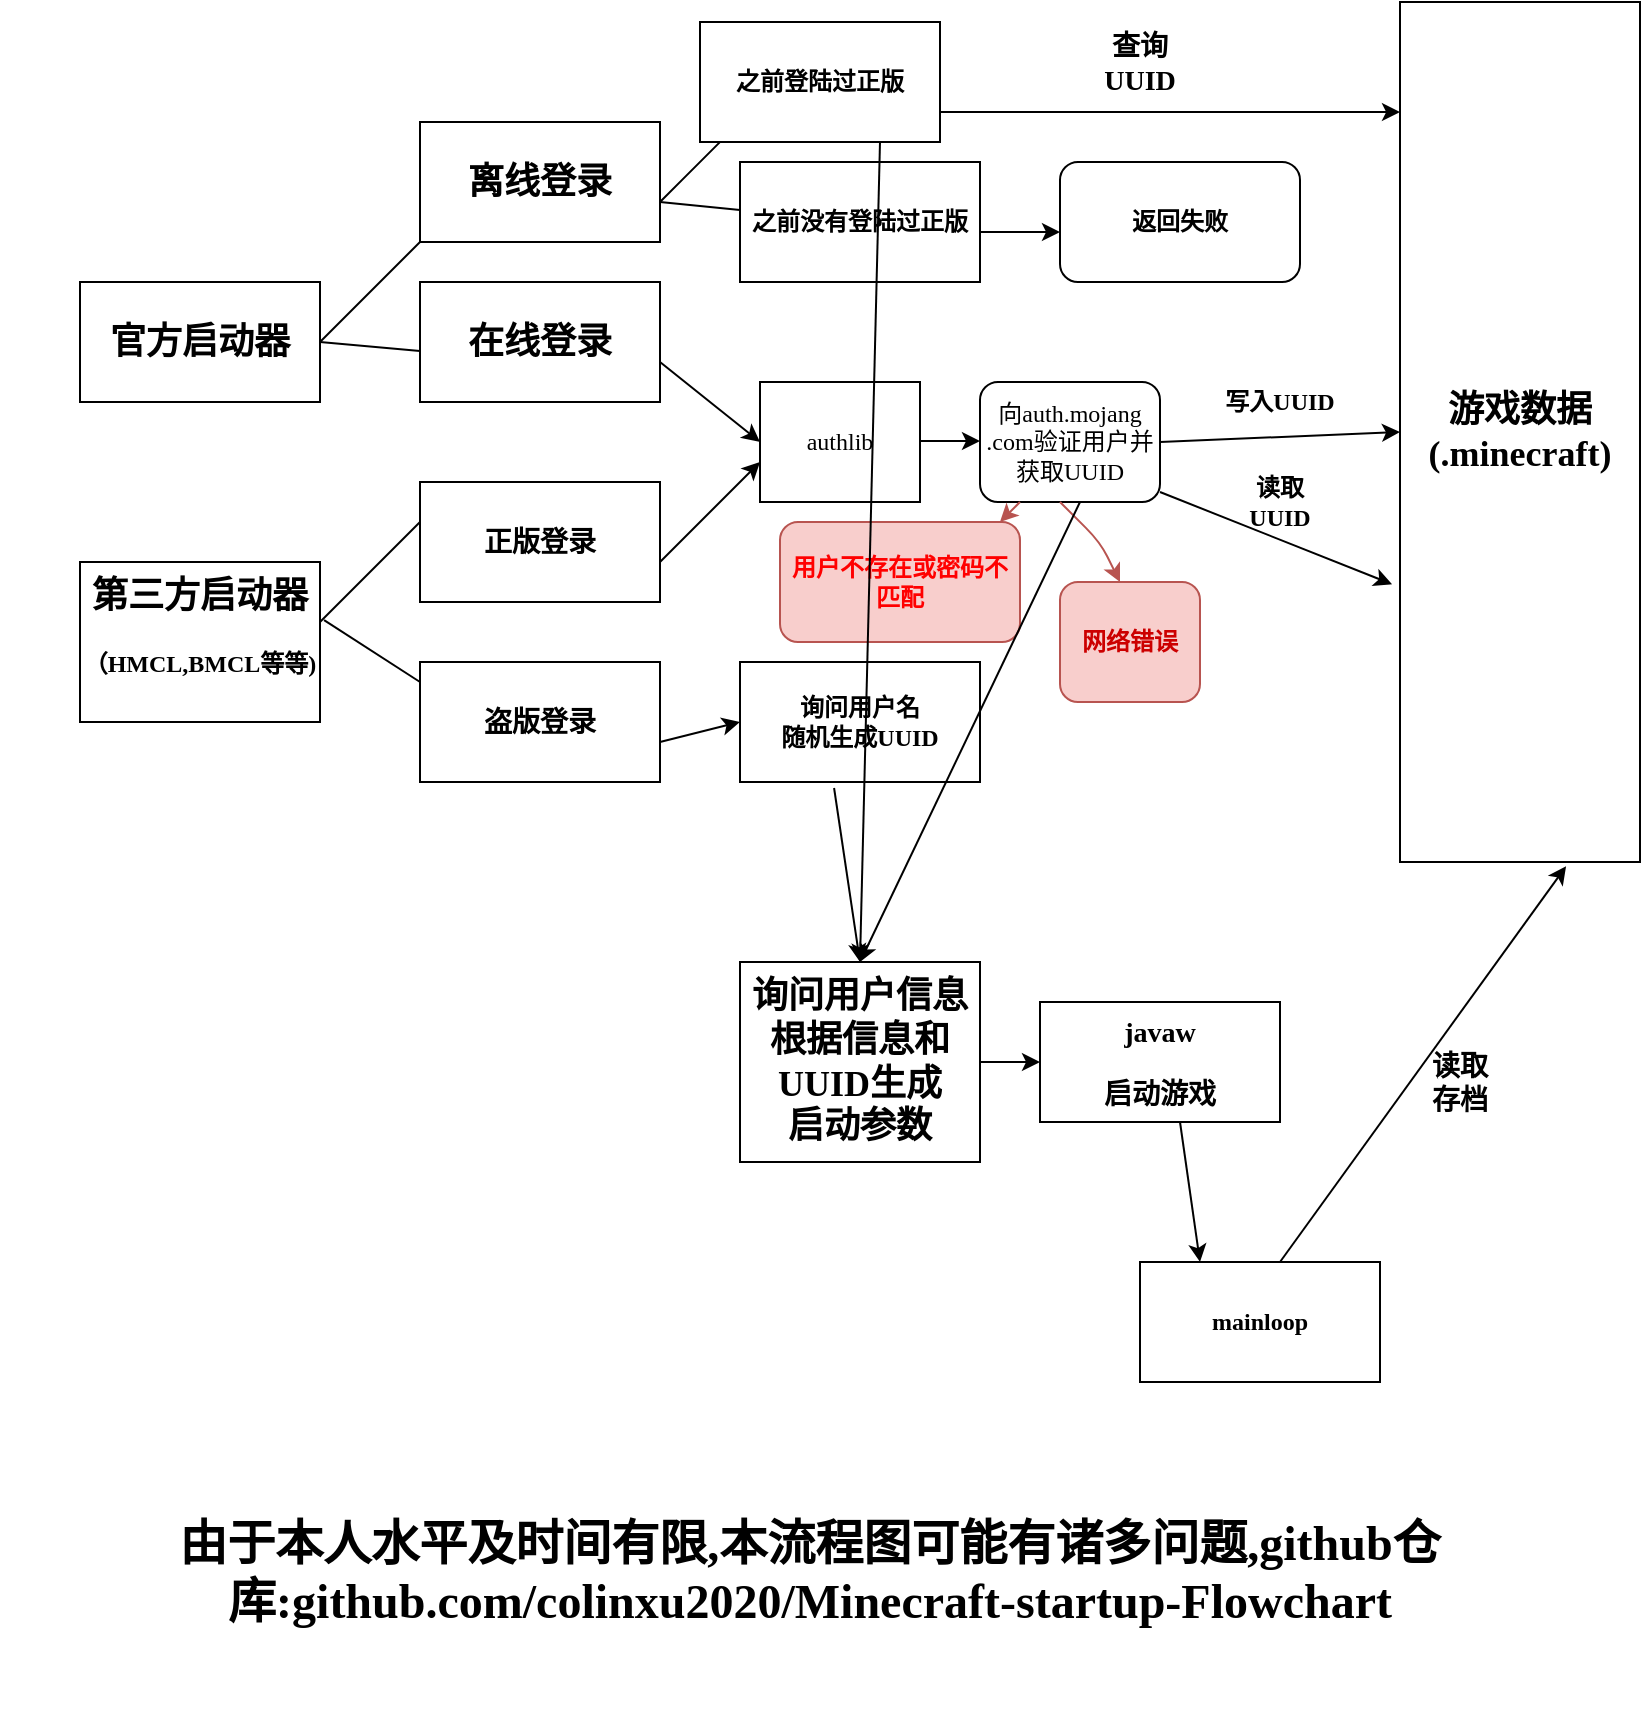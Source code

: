 <mxfile version="13.7.9" type="device"><diagram id="C5RBs43oDa-KdzZeNtuy" name="Page-1"><mxGraphModel dx="852" dy="494" grid="1" gridSize="10" guides="1" tooltips="1" connect="1" arrows="1" fold="1" page="1" pageScale="1" pageWidth="827" pageHeight="1169" math="0" shadow="0"><root><mxCell id="WIyWlLk6GJQsqaUBKTNV-0"/><mxCell id="WIyWlLk6GJQsqaUBKTNV-1" parent="WIyWlLk6GJQsqaUBKTNV-0"/><mxCell id="IQ1WFvswOSSB9n_8ebDj-0" value="&lt;h2&gt;&lt;font face=&quot;Verdana&quot;&gt;官方启动器&lt;/font&gt;&lt;/h2&gt;" style="rounded=0;whiteSpace=wrap;html=1;" vertex="1" parent="WIyWlLk6GJQsqaUBKTNV-1"><mxGeometry x="40" y="160" width="120" height="60" as="geometry"/></mxCell><mxCell id="IQ1WFvswOSSB9n_8ebDj-1" value="" style="endArrow=none;html=1;" edge="1" parent="WIyWlLk6GJQsqaUBKTNV-1"><mxGeometry width="50" height="50" relative="1" as="geometry"><mxPoint x="160" y="190" as="sourcePoint"/><mxPoint x="210" y="140" as="targetPoint"/><Array as="points"/></mxGeometry></mxCell><mxCell id="IQ1WFvswOSSB9n_8ebDj-2" value="&lt;h2&gt;&lt;font face=&quot;Verdana&quot;&gt;离线登录&lt;/font&gt;&lt;/h2&gt;" style="rounded=0;whiteSpace=wrap;html=1;" vertex="1" parent="WIyWlLk6GJQsqaUBKTNV-1"><mxGeometry x="210" y="80" width="120" height="60" as="geometry"/></mxCell><mxCell id="IQ1WFvswOSSB9n_8ebDj-3" value="" style="endArrow=none;html=1;" edge="1" parent="WIyWlLk6GJQsqaUBKTNV-1"><mxGeometry width="50" height="50" relative="1" as="geometry"><mxPoint x="330" y="120" as="sourcePoint"/><mxPoint x="380" y="70" as="targetPoint"/><Array as="points"><mxPoint x="350" y="100"/></Array></mxGeometry></mxCell><mxCell id="IQ1WFvswOSSB9n_8ebDj-4" value="&lt;h4&gt;之前登陆过正版&lt;/h4&gt;" style="rounded=0;whiteSpace=wrap;html=1;" vertex="1" parent="WIyWlLk6GJQsqaUBKTNV-1"><mxGeometry x="350" y="30" width="120" height="60" as="geometry"/></mxCell><mxCell id="IQ1WFvswOSSB9n_8ebDj-5" value="&lt;h2&gt;&lt;font face=&quot;Times New Roman&quot;&gt;游戏数据(.minecraft)&lt;/font&gt;&lt;/h2&gt;" style="rounded=0;whiteSpace=wrap;html=1;" vertex="1" parent="WIyWlLk6GJQsqaUBKTNV-1"><mxGeometry x="700" y="20" width="120" height="430" as="geometry"/></mxCell><mxCell id="IQ1WFvswOSSB9n_8ebDj-6" value="" style="endArrow=classic;html=1;exitX=1;exitY=0.75;exitDx=0;exitDy=0;entryX=0;entryY=0.128;entryDx=0;entryDy=0;entryPerimeter=0;" edge="1" parent="WIyWlLk6GJQsqaUBKTNV-1" source="IQ1WFvswOSSB9n_8ebDj-4" target="IQ1WFvswOSSB9n_8ebDj-5"><mxGeometry width="50" height="50" relative="1" as="geometry"><mxPoint x="470" y="70" as="sourcePoint"/><mxPoint x="650" y="40" as="targetPoint"/></mxGeometry></mxCell><mxCell id="IQ1WFvswOSSB9n_8ebDj-7" value="&lt;h3&gt;查询UUID&lt;/h3&gt;" style="text;html=1;strokeColor=none;fillColor=none;align=center;verticalAlign=middle;whiteSpace=wrap;rounded=0;fontFamily=Verdana;" vertex="1" parent="WIyWlLk6GJQsqaUBKTNV-1"><mxGeometry x="550" y="40" width="40" height="20" as="geometry"/></mxCell><mxCell id="IQ1WFvswOSSB9n_8ebDj-8" value="" style="endArrow=none;html=1;fontFamily=Verdana;" edge="1" parent="WIyWlLk6GJQsqaUBKTNV-1" target="IQ1WFvswOSSB9n_8ebDj-9"><mxGeometry width="50" height="50" relative="1" as="geometry"><mxPoint x="330" y="120" as="sourcePoint"/><mxPoint x="380" y="140" as="targetPoint"/></mxGeometry></mxCell><mxCell id="IQ1WFvswOSSB9n_8ebDj-9" value="&lt;h4&gt;&lt;font face=&quot;Verdana&quot;&gt;之前没有登陆过正版&lt;/font&gt;&lt;/h4&gt;" style="rounded=0;whiteSpace=wrap;html=1;" vertex="1" parent="WIyWlLk6GJQsqaUBKTNV-1"><mxGeometry x="370" y="100" width="120" height="60" as="geometry"/></mxCell><mxCell id="IQ1WFvswOSSB9n_8ebDj-10" value="" style="endArrow=classic;html=1;fontFamily=Verdana;" edge="1" parent="WIyWlLk6GJQsqaUBKTNV-1"><mxGeometry width="50" height="50" relative="1" as="geometry"><mxPoint x="490" y="135" as="sourcePoint"/><mxPoint x="530" y="135" as="targetPoint"/></mxGeometry></mxCell><mxCell id="IQ1WFvswOSSB9n_8ebDj-11" value="&lt;h4&gt;返回失败&lt;/h4&gt;" style="rounded=1;whiteSpace=wrap;html=1;fontFamily=Verdana;" vertex="1" parent="WIyWlLk6GJQsqaUBKTNV-1"><mxGeometry x="530" y="100" width="120" height="60" as="geometry"/></mxCell><mxCell id="IQ1WFvswOSSB9n_8ebDj-12" value="" style="endArrow=none;html=1;fontFamily=Verdana;" edge="1" parent="WIyWlLk6GJQsqaUBKTNV-1"><mxGeometry width="50" height="50" relative="1" as="geometry"><mxPoint x="160" y="190" as="sourcePoint"/><mxPoint x="210" y="194.545" as="targetPoint"/></mxGeometry></mxCell><mxCell id="IQ1WFvswOSSB9n_8ebDj-15" value="&lt;h2&gt;在线登录&lt;/h2&gt;" style="rounded=0;whiteSpace=wrap;html=1;fontFamily=Verdana;" vertex="1" parent="WIyWlLk6GJQsqaUBKTNV-1"><mxGeometry x="210" y="160" width="120" height="60" as="geometry"/></mxCell><mxCell id="IQ1WFvswOSSB9n_8ebDj-16" value="&lt;h2&gt;第三方启动器&lt;/h2&gt;&lt;h4&gt;（HMCL,BMCL等等)&lt;/h4&gt;&lt;div&gt;&lt;br&gt;&lt;/div&gt;" style="rounded=0;whiteSpace=wrap;html=1;fontFamily=Verdana;" vertex="1" parent="WIyWlLk6GJQsqaUBKTNV-1"><mxGeometry x="40" y="300" width="120" height="80" as="geometry"/></mxCell><mxCell id="IQ1WFvswOSSB9n_8ebDj-17" value="&lt;h3&gt;正版登录&lt;/h3&gt;" style="rounded=0;whiteSpace=wrap;html=1;fontFamily=Verdana;" vertex="1" parent="WIyWlLk6GJQsqaUBKTNV-1"><mxGeometry x="210" y="260" width="120" height="60" as="geometry"/></mxCell><mxCell id="IQ1WFvswOSSB9n_8ebDj-18" value="" style="endArrow=none;html=1;fontFamily=Verdana;" edge="1" parent="WIyWlLk6GJQsqaUBKTNV-1"><mxGeometry width="50" height="50" relative="1" as="geometry"><mxPoint x="160" y="330" as="sourcePoint"/><mxPoint x="210" y="280" as="targetPoint"/></mxGeometry></mxCell><mxCell id="IQ1WFvswOSSB9n_8ebDj-19" value="&lt;h3&gt;盗版登录&lt;/h3&gt;" style="rounded=0;whiteSpace=wrap;html=1;fontFamily=Verdana;" vertex="1" parent="WIyWlLk6GJQsqaUBKTNV-1"><mxGeometry x="210" y="350" width="120" height="60" as="geometry"/></mxCell><mxCell id="IQ1WFvswOSSB9n_8ebDj-20" value="" style="endArrow=none;html=1;fontFamily=Verdana;exitX=1.017;exitY=0.363;exitDx=0;exitDy=0;exitPerimeter=0;" edge="1" parent="WIyWlLk6GJQsqaUBKTNV-1" source="IQ1WFvswOSSB9n_8ebDj-16"><mxGeometry width="50" height="50" relative="1" as="geometry"><mxPoint x="160" y="410" as="sourcePoint"/><mxPoint x="210" y="360" as="targetPoint"/></mxGeometry></mxCell><mxCell id="IQ1WFvswOSSB9n_8ebDj-21" value="&lt;h4&gt;询问用户名&lt;br&gt;随机生成UUID&lt;/h4&gt;" style="rounded=0;whiteSpace=wrap;html=1;fontFamily=Verdana;" vertex="1" parent="WIyWlLk6GJQsqaUBKTNV-1"><mxGeometry x="370" y="350" width="120" height="60" as="geometry"/></mxCell><mxCell id="IQ1WFvswOSSB9n_8ebDj-27" value="" style="endArrow=classic;html=1;fontFamily=Verdana;entryX=0;entryY=0.5;entryDx=0;entryDy=0;" edge="1" parent="WIyWlLk6GJQsqaUBKTNV-1" target="IQ1WFvswOSSB9n_8ebDj-21"><mxGeometry width="50" height="50" relative="1" as="geometry"><mxPoint x="330" y="390" as="sourcePoint"/><mxPoint x="380" y="340" as="targetPoint"/></mxGeometry></mxCell><mxCell id="IQ1WFvswOSSB9n_8ebDj-28" value="" style="endArrow=classic;html=1;fontFamily=Verdana;" edge="1" parent="WIyWlLk6GJQsqaUBKTNV-1"><mxGeometry width="50" height="50" relative="1" as="geometry"><mxPoint x="330" y="300" as="sourcePoint"/><mxPoint x="380" y="250" as="targetPoint"/></mxGeometry></mxCell><mxCell id="IQ1WFvswOSSB9n_8ebDj-29" value="" style="endArrow=classic;html=1;fontFamily=Verdana;" edge="1" parent="WIyWlLk6GJQsqaUBKTNV-1"><mxGeometry width="50" height="50" relative="1" as="geometry"><mxPoint x="330" y="200" as="sourcePoint"/><mxPoint x="380" y="240" as="targetPoint"/></mxGeometry></mxCell><mxCell id="IQ1WFvswOSSB9n_8ebDj-30" value="authlib" style="rounded=0;whiteSpace=wrap;html=1;fontFamily=Verdana;" vertex="1" parent="WIyWlLk6GJQsqaUBKTNV-1"><mxGeometry x="380" y="210" width="80" height="60" as="geometry"/></mxCell><mxCell id="IQ1WFvswOSSB9n_8ebDj-31" value="" style="endArrow=classic;html=1;fontFamily=Verdana;" edge="1" parent="WIyWlLk6GJQsqaUBKTNV-1"><mxGeometry width="50" height="50" relative="1" as="geometry"><mxPoint x="460" y="239.5" as="sourcePoint"/><mxPoint x="490" y="239.5" as="targetPoint"/></mxGeometry></mxCell><mxCell id="IQ1WFvswOSSB9n_8ebDj-32" value="向auth.mojang&lt;br&gt;.com验证用户并获取UUID" style="rounded=1;whiteSpace=wrap;html=1;fontFamily=Verdana;" vertex="1" parent="WIyWlLk6GJQsqaUBKTNV-1"><mxGeometry x="490" y="210" width="90" height="60" as="geometry"/></mxCell><mxCell id="IQ1WFvswOSSB9n_8ebDj-33" value="" style="endArrow=classic;html=1;fontFamily=Verdana;entryX=0;entryY=0.5;entryDx=0;entryDy=0;" edge="1" parent="WIyWlLk6GJQsqaUBKTNV-1" target="IQ1WFvswOSSB9n_8ebDj-5"><mxGeometry width="50" height="50" relative="1" as="geometry"><mxPoint x="580" y="240" as="sourcePoint"/><mxPoint x="630" y="190" as="targetPoint"/></mxGeometry></mxCell><mxCell id="IQ1WFvswOSSB9n_8ebDj-34" value="&lt;h4&gt;写入UUID&lt;/h4&gt;" style="text;html=1;strokeColor=none;fillColor=none;align=center;verticalAlign=middle;whiteSpace=wrap;rounded=0;fontFamily=Verdana;" vertex="1" parent="WIyWlLk6GJQsqaUBKTNV-1"><mxGeometry x="610" y="210" width="60" height="20" as="geometry"/></mxCell><mxCell id="IQ1WFvswOSSB9n_8ebDj-35" value="" style="endArrow=classic;html=1;fontFamily=Verdana;entryX=-0.033;entryY=0.677;entryDx=0;entryDy=0;entryPerimeter=0;" edge="1" parent="WIyWlLk6GJQsqaUBKTNV-1" target="IQ1WFvswOSSB9n_8ebDj-5"><mxGeometry width="50" height="50" relative="1" as="geometry"><mxPoint x="580" y="265" as="sourcePoint"/><mxPoint x="630" y="215" as="targetPoint"/></mxGeometry></mxCell><mxCell id="IQ1WFvswOSSB9n_8ebDj-36" value="&lt;h4&gt;读取UUID&lt;/h4&gt;" style="text;html=1;strokeColor=none;fillColor=none;align=center;verticalAlign=middle;whiteSpace=wrap;rounded=0;fontFamily=Verdana;" vertex="1" parent="WIyWlLk6GJQsqaUBKTNV-1"><mxGeometry x="620" y="260" width="40" height="20" as="geometry"/></mxCell><mxCell id="IQ1WFvswOSSB9n_8ebDj-38" value="" style="endArrow=classic;html=1;labelBackgroundColor=#FF6666;fontFamily=Verdana;fontColor=#FF0000;fillColor=#f8cecc;strokeColor=#b85450;" edge="1" parent="WIyWlLk6GJQsqaUBKTNV-1"><mxGeometry width="50" height="50" relative="1" as="geometry"><mxPoint x="530" y="270" as="sourcePoint"/><mxPoint x="560" y="310" as="targetPoint"/><Array as="points"><mxPoint x="550" y="290"/></Array></mxGeometry></mxCell><mxCell id="IQ1WFvswOSSB9n_8ebDj-39" value="&lt;h4&gt;网络错误&lt;/h4&gt;" style="rounded=1;whiteSpace=wrap;html=1;fontFamily=Verdana;fillColor=#f8cecc;strokeColor=#b85450;fontColor=#CC0000;" vertex="1" parent="WIyWlLk6GJQsqaUBKTNV-1"><mxGeometry x="530" y="310" width="70" height="60" as="geometry"/></mxCell><mxCell id="IQ1WFvswOSSB9n_8ebDj-40" value="" style="endArrow=classic;html=1;labelBackgroundColor=#FF6666;fontFamily=Verdana;fontColor=#FF0000;fillColor=#f8cecc;strokeColor=#b85450;" edge="1" parent="WIyWlLk6GJQsqaUBKTNV-1"><mxGeometry width="50" height="50" relative="1" as="geometry"><mxPoint x="510" y="270" as="sourcePoint"/><mxPoint x="500" y="280" as="targetPoint"/><Array as="points"/></mxGeometry></mxCell><mxCell id="IQ1WFvswOSSB9n_8ebDj-41" value="&lt;h4&gt;用户不存在或密码不匹配&lt;/h4&gt;" style="rounded=1;whiteSpace=wrap;html=1;fontFamily=Verdana;fillColor=#f8cecc;strokeColor=#b85450;fontColor=#FF0000;" vertex="1" parent="WIyWlLk6GJQsqaUBKTNV-1"><mxGeometry x="390" y="280" width="120" height="60" as="geometry"/></mxCell><mxCell id="IQ1WFvswOSSB9n_8ebDj-43" value="&lt;h2&gt;&lt;font color=&quot;#000000&quot;&gt;询问用户信息&lt;br&gt;&lt;/font&gt;&lt;font color=&quot;#000000&quot;&gt;根据信息和UUID生成&lt;br&gt;&lt;/font&gt;&lt;font color=&quot;#000000&quot;&gt;启动参数&lt;/font&gt;&lt;/h2&gt;" style="rounded=0;whiteSpace=wrap;html=1;fontFamily=Verdana;fontColor=#FF0000;" vertex="1" parent="WIyWlLk6GJQsqaUBKTNV-1"><mxGeometry x="370" y="500" width="120" height="100" as="geometry"/></mxCell><mxCell id="IQ1WFvswOSSB9n_8ebDj-44" value="" style="endArrow=classic;html=1;labelBackgroundColor=#FF6666;fontFamily=Verdana;fontColor=#FF0000;entryX=0.5;entryY=0;entryDx=0;entryDy=0;" edge="1" parent="WIyWlLk6GJQsqaUBKTNV-1" target="IQ1WFvswOSSB9n_8ebDj-43"><mxGeometry width="50" height="50" relative="1" as="geometry"><mxPoint x="540" y="270" as="sourcePoint"/><mxPoint x="540" y="270" as="targetPoint"/></mxGeometry></mxCell><mxCell id="IQ1WFvswOSSB9n_8ebDj-45" value="" style="endArrow=classic;html=1;labelBackgroundColor=#FF6666;fontFamily=Verdana;fontColor=#FF0000;exitX=0.75;exitY=1;exitDx=0;exitDy=0;entryX=0.5;entryY=0;entryDx=0;entryDy=0;" edge="1" parent="WIyWlLk6GJQsqaUBKTNV-1" source="IQ1WFvswOSSB9n_8ebDj-4" target="IQ1WFvswOSSB9n_8ebDj-43"><mxGeometry width="50" height="50" relative="1" as="geometry"><mxPoint x="180" y="480" as="sourcePoint"/><mxPoint x="230" y="430" as="targetPoint"/></mxGeometry></mxCell><mxCell id="IQ1WFvswOSSB9n_8ebDj-47" value="" style="endArrow=classic;html=1;labelBackgroundColor=#FF6666;fontFamily=Verdana;fontColor=#FF0000;exitX=0.392;exitY=1.05;exitDx=0;exitDy=0;exitPerimeter=0;" edge="1" parent="WIyWlLk6GJQsqaUBKTNV-1" source="IQ1WFvswOSSB9n_8ebDj-21"><mxGeometry width="50" height="50" relative="1" as="geometry"><mxPoint x="350" y="480" as="sourcePoint"/><mxPoint x="430" y="500" as="targetPoint"/></mxGeometry></mxCell><mxCell id="IQ1WFvswOSSB9n_8ebDj-48" value="&lt;h3&gt;&lt;font color=&quot;#000000&quot;&gt;javaw&lt;/font&gt;&lt;/h3&gt;&lt;h3&gt;&lt;font color=&quot;#000000&quot;&gt;启动游戏&lt;/font&gt;&lt;/h3&gt;" style="rounded=0;whiteSpace=wrap;html=1;fontFamily=Verdana;fontColor=#FF0000;" vertex="1" parent="WIyWlLk6GJQsqaUBKTNV-1"><mxGeometry x="520" y="520" width="120" height="60" as="geometry"/></mxCell><mxCell id="IQ1WFvswOSSB9n_8ebDj-49" value="" style="endArrow=classic;html=1;labelBackgroundColor=#FF6666;fontFamily=Verdana;fontColor=#FF0000;entryX=0;entryY=0.5;entryDx=0;entryDy=0;" edge="1" parent="WIyWlLk6GJQsqaUBKTNV-1" target="IQ1WFvswOSSB9n_8ebDj-48"><mxGeometry width="50" height="50" relative="1" as="geometry"><mxPoint x="490" y="550" as="sourcePoint"/><mxPoint x="540" y="500" as="targetPoint"/></mxGeometry></mxCell><mxCell id="IQ1WFvswOSSB9n_8ebDj-50" value="" style="endArrow=classic;html=1;labelBackgroundColor=#FF6666;fontFamily=Verdana;fontColor=#FF0000;" edge="1" parent="WIyWlLk6GJQsqaUBKTNV-1"><mxGeometry width="50" height="50" relative="1" as="geometry"><mxPoint x="590" y="580" as="sourcePoint"/><mxPoint x="600" y="650" as="targetPoint"/><Array as="points"/></mxGeometry></mxCell><mxCell id="IQ1WFvswOSSB9n_8ebDj-51" value="&lt;h4&gt;&lt;font color=&quot;#000000&quot;&gt;mainloop&lt;/font&gt;&lt;/h4&gt;" style="rounded=0;whiteSpace=wrap;html=1;fontFamily=Verdana;fontColor=#FF0000;" vertex="1" parent="WIyWlLk6GJQsqaUBKTNV-1"><mxGeometry x="570" y="650" width="120" height="60" as="geometry"/></mxCell><mxCell id="IQ1WFvswOSSB9n_8ebDj-52" value="" style="endArrow=classic;html=1;labelBackgroundColor=#FF6666;fontFamily=Verdana;fontColor=#FF0000;entryX=0.692;entryY=1.005;entryDx=0;entryDy=0;entryPerimeter=0;" edge="1" parent="WIyWlLk6GJQsqaUBKTNV-1" target="IQ1WFvswOSSB9n_8ebDj-5"><mxGeometry width="50" height="50" relative="1" as="geometry"><mxPoint x="640" y="650" as="sourcePoint"/><mxPoint x="690" y="600" as="targetPoint"/></mxGeometry></mxCell><mxCell id="IQ1WFvswOSSB9n_8ebDj-53" value="&lt;h3&gt;读取存档&lt;/h3&gt;" style="text;html=1;strokeColor=none;fillColor=none;align=center;verticalAlign=middle;whiteSpace=wrap;rounded=0;fontFamily=Verdana;" vertex="1" parent="WIyWlLk6GJQsqaUBKTNV-1"><mxGeometry x="710" y="550" width="40" height="20" as="geometry"/></mxCell><mxCell id="IQ1WFvswOSSB9n_8ebDj-54" value="&lt;h1&gt;由于本人水平及时间有限,本流程图可能有诸多问题,github仓库:github.com/colinxu2020/Minecraft-startup-Flowchart&lt;/h1&gt;" style="text;html=1;strokeColor=none;fillColor=none;align=center;verticalAlign=middle;whiteSpace=wrap;rounded=0;fontFamily=Verdana;fontColor=#000000;" vertex="1" parent="WIyWlLk6GJQsqaUBKTNV-1"><mxGeometry y="730" width="810" height="150" as="geometry"/></mxCell></root></mxGraphModel></diagram></mxfile>
